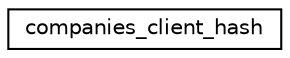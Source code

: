 digraph "Graphical Class Hierarchy"
{
  edge [fontname="Helvetica",fontsize="10",labelfontname="Helvetica",labelfontsize="10"];
  node [fontname="Helvetica",fontsize="10",shape=record];
  rankdir="LR";
  Node0 [label="companies_client_hash",height=0.2,width=0.4,color="black", fillcolor="white", style="filled",URL="$structcompanies__client__hash.html",tooltip="Redefinition of the default hash and equal function for the CompanyClient class. "];
}
